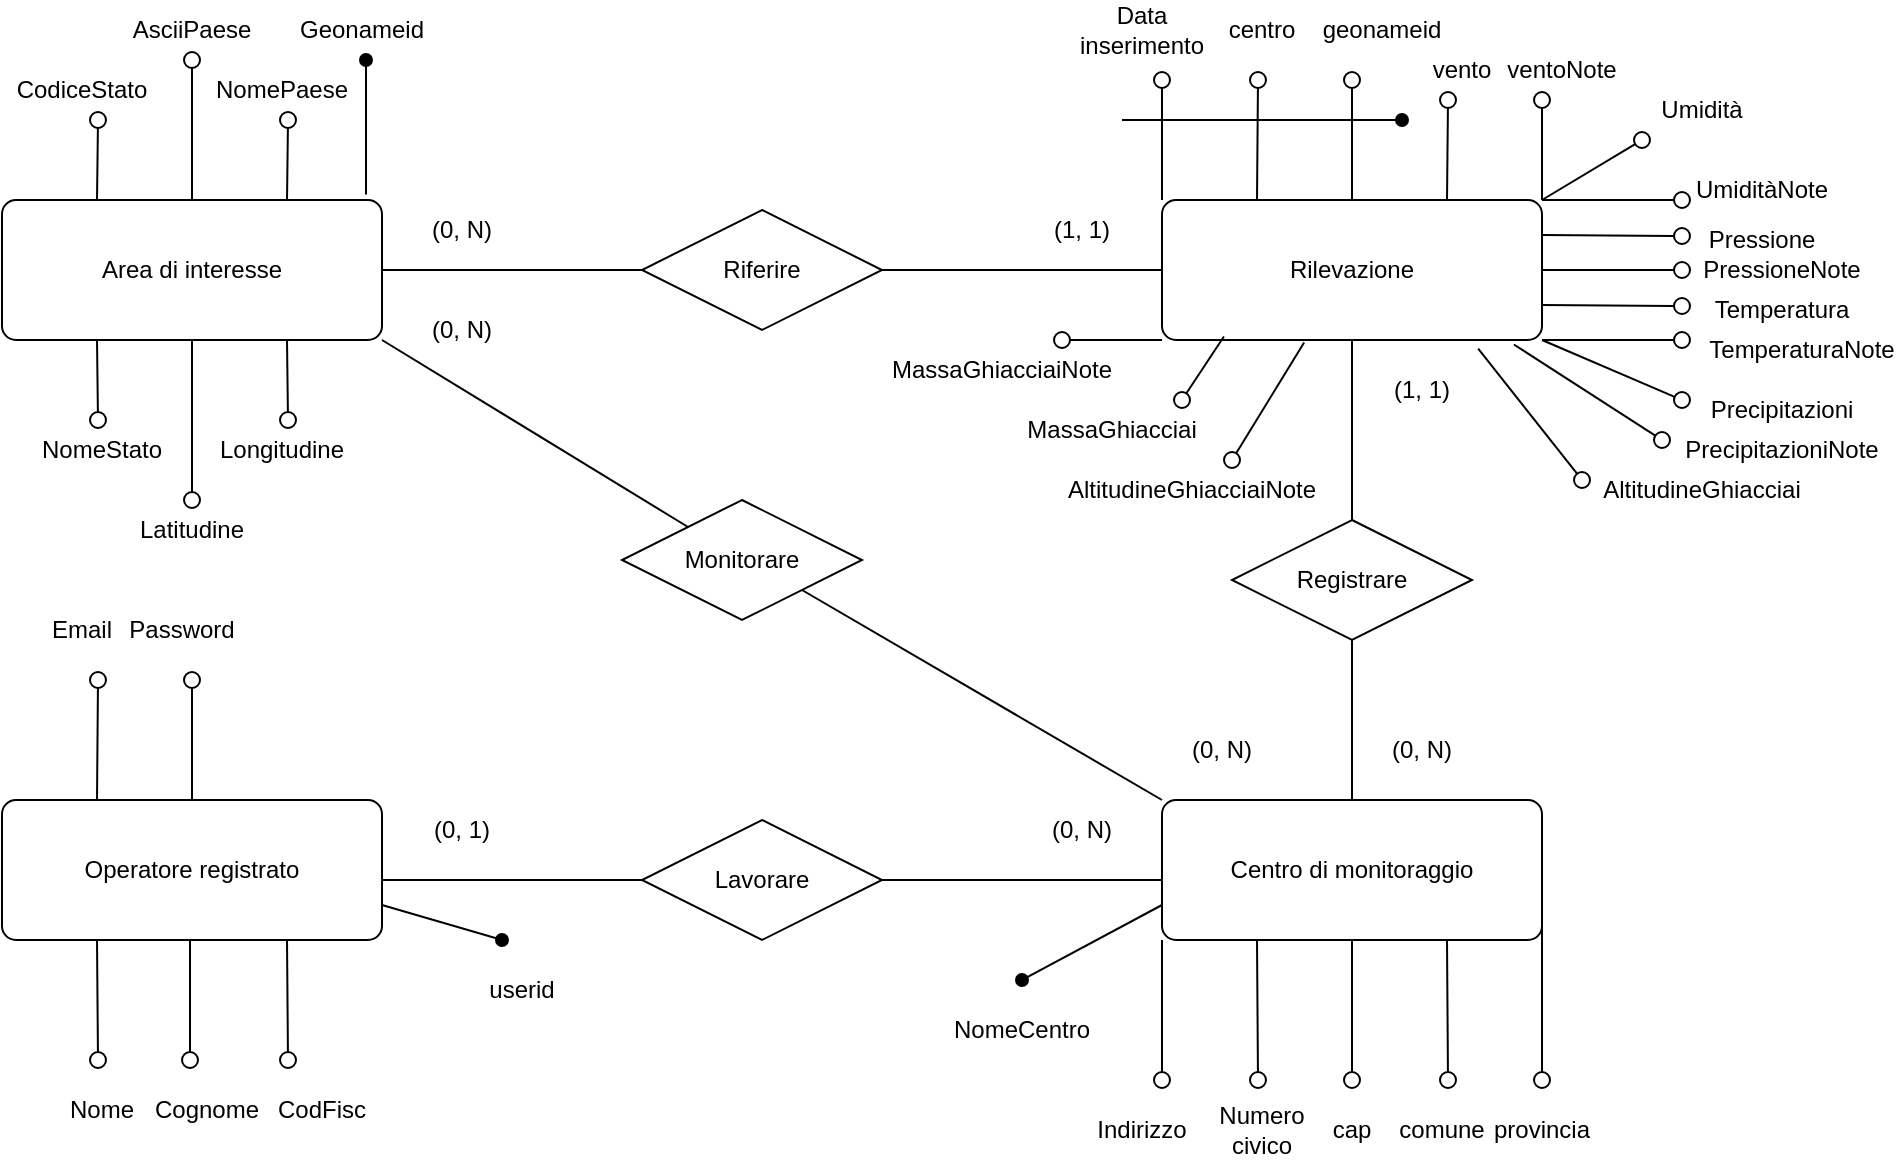 <mxfile version="24.7.1" type="device">
  <diagram name="Pagina-1" id="jU9HJc7hAwwTXGabi62N">
    <mxGraphModel dx="1126" dy="854" grid="1" gridSize="10" guides="1" tooltips="1" connect="1" arrows="1" fold="1" page="1" pageScale="1" pageWidth="850" pageHeight="1100" math="0" shadow="0">
      <root>
        <mxCell id="0" />
        <mxCell id="1" parent="0" />
        <mxCell id="rnOVlCz6w5NwLogFfDd8-4" value="Centro di monitoraggio" style="rounded=1;arcSize=10;whiteSpace=wrap;html=1;align=center;" vertex="1" parent="1">
          <mxGeometry x="610" y="400" width="190" height="70" as="geometry" />
        </mxCell>
        <mxCell id="rnOVlCz6w5NwLogFfDd8-5" value="Rilevazione" style="rounded=1;arcSize=10;whiteSpace=wrap;html=1;align=center;" vertex="1" parent="1">
          <mxGeometry x="610" y="100" width="190" height="70" as="geometry" />
        </mxCell>
        <mxCell id="rnOVlCz6w5NwLogFfDd8-6" value="Monitorare" style="shape=rhombus;perimeter=rhombusPerimeter;whiteSpace=wrap;html=1;align=center;" vertex="1" parent="1">
          <mxGeometry x="340" y="250" width="120" height="60" as="geometry" />
        </mxCell>
        <mxCell id="rnOVlCz6w5NwLogFfDd8-8" value="" style="endArrow=none;html=1;rounded=0;exitX=1;exitY=1;exitDx=0;exitDy=0;" edge="1" parent="1" source="rnOVlCz6w5NwLogFfDd8-13" target="rnOVlCz6w5NwLogFfDd8-6">
          <mxGeometry relative="1" as="geometry">
            <mxPoint x="270" y="170" as="sourcePoint" />
            <mxPoint x="420" y="170" as="targetPoint" />
          </mxGeometry>
        </mxCell>
        <mxCell id="rnOVlCz6w5NwLogFfDd8-9" value="" style="endArrow=none;html=1;rounded=0;exitX=1;exitY=1;exitDx=0;exitDy=0;entryX=0;entryY=0;entryDx=0;entryDy=0;" edge="1" parent="1" source="rnOVlCz6w5NwLogFfDd8-6" target="rnOVlCz6w5NwLogFfDd8-4">
          <mxGeometry relative="1" as="geometry">
            <mxPoint x="440" y="250" as="sourcePoint" />
            <mxPoint x="600" y="250" as="targetPoint" />
          </mxGeometry>
        </mxCell>
        <mxCell id="rnOVlCz6w5NwLogFfDd8-10" value="Registrare" style="shape=rhombus;perimeter=rhombusPerimeter;whiteSpace=wrap;html=1;align=center;" vertex="1" parent="1">
          <mxGeometry x="645" y="260" width="120" height="60" as="geometry" />
        </mxCell>
        <mxCell id="rnOVlCz6w5NwLogFfDd8-11" value="" style="endArrow=none;html=1;rounded=0;exitX=0.5;exitY=0;exitDx=0;exitDy=0;entryX=0.5;entryY=1;entryDx=0;entryDy=0;" edge="1" parent="1" source="rnOVlCz6w5NwLogFfDd8-4" target="rnOVlCz6w5NwLogFfDd8-10">
          <mxGeometry relative="1" as="geometry">
            <mxPoint x="590" y="350" as="sourcePoint" />
            <mxPoint x="750" y="350" as="targetPoint" />
          </mxGeometry>
        </mxCell>
        <mxCell id="rnOVlCz6w5NwLogFfDd8-12" value="" style="endArrow=none;html=1;rounded=0;exitX=0.5;exitY=0;exitDx=0;exitDy=0;entryX=0.5;entryY=1;entryDx=0;entryDy=0;" edge="1" parent="1" source="rnOVlCz6w5NwLogFfDd8-10" target="rnOVlCz6w5NwLogFfDd8-5">
          <mxGeometry relative="1" as="geometry">
            <mxPoint x="600" y="210" as="sourcePoint" />
            <mxPoint x="760" y="210" as="targetPoint" />
          </mxGeometry>
        </mxCell>
        <mxCell id="rnOVlCz6w5NwLogFfDd8-13" value="Area di interesse" style="rounded=1;arcSize=10;whiteSpace=wrap;html=1;align=center;" vertex="1" parent="1">
          <mxGeometry x="30" y="100" width="190" height="70" as="geometry" />
        </mxCell>
        <mxCell id="rnOVlCz6w5NwLogFfDd8-14" value="Operatore registrato" style="rounded=1;arcSize=10;whiteSpace=wrap;html=1;align=center;" vertex="1" parent="1">
          <mxGeometry x="30" y="400" width="190" height="70" as="geometry" />
        </mxCell>
        <mxCell id="rnOVlCz6w5NwLogFfDd8-15" value="Lavorare" style="shape=rhombus;perimeter=rhombusPerimeter;whiteSpace=wrap;html=1;align=center;" vertex="1" parent="1">
          <mxGeometry x="350" y="410" width="120" height="60" as="geometry" />
        </mxCell>
        <mxCell id="rnOVlCz6w5NwLogFfDd8-16" value="" style="endArrow=none;html=1;rounded=0;entryX=0;entryY=0.5;entryDx=0;entryDy=0;" edge="1" parent="1" target="rnOVlCz6w5NwLogFfDd8-15">
          <mxGeometry relative="1" as="geometry">
            <mxPoint x="220" y="440" as="sourcePoint" />
            <mxPoint x="380" y="435" as="targetPoint" />
          </mxGeometry>
        </mxCell>
        <mxCell id="rnOVlCz6w5NwLogFfDd8-17" value="" style="endArrow=none;html=1;rounded=0;exitX=1;exitY=0.5;exitDx=0;exitDy=0;" edge="1" parent="1" source="rnOVlCz6w5NwLogFfDd8-15">
          <mxGeometry relative="1" as="geometry">
            <mxPoint x="480" y="440" as="sourcePoint" />
            <mxPoint x="610" y="440" as="targetPoint" />
          </mxGeometry>
        </mxCell>
        <mxCell id="rnOVlCz6w5NwLogFfDd8-18" value="Riferire" style="shape=rhombus;perimeter=rhombusPerimeter;whiteSpace=wrap;html=1;align=center;" vertex="1" parent="1">
          <mxGeometry x="350" y="105" width="120" height="60" as="geometry" />
        </mxCell>
        <mxCell id="rnOVlCz6w5NwLogFfDd8-19" value="" style="endArrow=none;html=1;rounded=0;entryX=0;entryY=0.5;entryDx=0;entryDy=0;" edge="1" parent="1" target="rnOVlCz6w5NwLogFfDd8-18">
          <mxGeometry relative="1" as="geometry">
            <mxPoint x="220" y="135" as="sourcePoint" />
            <mxPoint x="380" y="135" as="targetPoint" />
          </mxGeometry>
        </mxCell>
        <mxCell id="rnOVlCz6w5NwLogFfDd8-20" value="" style="endArrow=none;html=1;rounded=0;entryX=0;entryY=0.5;entryDx=0;entryDy=0;" edge="1" parent="1" target="rnOVlCz6w5NwLogFfDd8-5">
          <mxGeometry relative="1" as="geometry">
            <mxPoint x="470" y="135" as="sourcePoint" />
            <mxPoint x="630" y="135" as="targetPoint" />
          </mxGeometry>
        </mxCell>
        <mxCell id="rnOVlCz6w5NwLogFfDd8-21" value="(0, 1)" style="text;html=1;align=center;verticalAlign=middle;whiteSpace=wrap;rounded=0;" vertex="1" parent="1">
          <mxGeometry x="230" y="400" width="60" height="30" as="geometry" />
        </mxCell>
        <mxCell id="rnOVlCz6w5NwLogFfDd8-22" value="(0, N)" style="text;html=1;align=center;verticalAlign=middle;whiteSpace=wrap;rounded=0;" vertex="1" parent="1">
          <mxGeometry x="540" y="400" width="60" height="30" as="geometry" />
        </mxCell>
        <mxCell id="rnOVlCz6w5NwLogFfDd8-23" value="(1, 1)" style="text;html=1;align=center;verticalAlign=middle;whiteSpace=wrap;rounded=0;" vertex="1" parent="1">
          <mxGeometry x="710" y="180" width="60" height="30" as="geometry" />
        </mxCell>
        <mxCell id="rnOVlCz6w5NwLogFfDd8-24" value="(0, N)" style="text;html=1;align=center;verticalAlign=middle;whiteSpace=wrap;rounded=0;" vertex="1" parent="1">
          <mxGeometry x="710" y="360" width="60" height="30" as="geometry" />
        </mxCell>
        <mxCell id="rnOVlCz6w5NwLogFfDd8-25" value="(1, 1)" style="text;html=1;align=center;verticalAlign=middle;whiteSpace=wrap;rounded=0;" vertex="1" parent="1">
          <mxGeometry x="540" y="100" width="60" height="30" as="geometry" />
        </mxCell>
        <mxCell id="rnOVlCz6w5NwLogFfDd8-26" value="(0, N)" style="text;html=1;align=center;verticalAlign=middle;whiteSpace=wrap;rounded=0;" vertex="1" parent="1">
          <mxGeometry x="230" y="100" width="60" height="30" as="geometry" />
        </mxCell>
        <mxCell id="rnOVlCz6w5NwLogFfDd8-27" value="(0, N)" style="text;html=1;align=center;verticalAlign=middle;whiteSpace=wrap;rounded=0;" vertex="1" parent="1">
          <mxGeometry x="610" y="360" width="60" height="30" as="geometry" />
        </mxCell>
        <mxCell id="rnOVlCz6w5NwLogFfDd8-28" value="(0, N)" style="text;html=1;align=center;verticalAlign=middle;whiteSpace=wrap;rounded=0;" vertex="1" parent="1">
          <mxGeometry x="230" y="150" width="60" height="30" as="geometry" />
        </mxCell>
        <mxCell id="rnOVlCz6w5NwLogFfDd8-57" value="NomeCentro" style="text;html=1;align=center;verticalAlign=middle;whiteSpace=wrap;rounded=0;" vertex="1" parent="1">
          <mxGeometry x="510" y="500" width="60" height="30" as="geometry" />
        </mxCell>
        <mxCell id="rnOVlCz6w5NwLogFfDd8-63" value="" style="endArrow=none;html=1;rounded=0;align=center;verticalAlign=top;endFill=0;labelBackgroundColor=none;endSize=6;startArrow=oval;startFill=1;entryX=0;entryY=0.75;entryDx=0;entryDy=0;" edge="1" parent="1" target="rnOVlCz6w5NwLogFfDd8-4">
          <mxGeometry relative="1" as="geometry">
            <mxPoint x="540" y="490" as="sourcePoint" />
            <mxPoint x="360" y="550" as="targetPoint" />
          </mxGeometry>
        </mxCell>
        <mxCell id="rnOVlCz6w5NwLogFfDd8-64" value="" style="html=1;verticalAlign=bottom;labelBackgroundColor=none;endArrow=oval;endFill=0;endSize=8;rounded=0;" edge="1" parent="1">
          <mxGeometry width="160" relative="1" as="geometry">
            <mxPoint x="800" y="460" as="sourcePoint" />
            <mxPoint x="800" y="540" as="targetPoint" />
          </mxGeometry>
        </mxCell>
        <mxCell id="rnOVlCz6w5NwLogFfDd8-66" value="" style="html=1;verticalAlign=bottom;labelBackgroundColor=none;endArrow=oval;endFill=0;endSize=8;rounded=0;exitX=0.75;exitY=1;exitDx=0;exitDy=0;" edge="1" parent="1" source="rnOVlCz6w5NwLogFfDd8-4">
          <mxGeometry width="160" relative="1" as="geometry">
            <mxPoint x="810" y="480" as="sourcePoint" />
            <mxPoint x="753" y="540" as="targetPoint" />
          </mxGeometry>
        </mxCell>
        <mxCell id="rnOVlCz6w5NwLogFfDd8-67" value="" style="html=1;verticalAlign=bottom;labelBackgroundColor=none;endArrow=oval;endFill=0;endSize=8;rounded=0;exitX=0.5;exitY=1;exitDx=0;exitDy=0;" edge="1" parent="1" source="rnOVlCz6w5NwLogFfDd8-4">
          <mxGeometry width="160" relative="1" as="geometry">
            <mxPoint x="820" y="490" as="sourcePoint" />
            <mxPoint x="705" y="540" as="targetPoint" />
          </mxGeometry>
        </mxCell>
        <mxCell id="rnOVlCz6w5NwLogFfDd8-68" value="" style="html=1;verticalAlign=bottom;labelBackgroundColor=none;endArrow=oval;endFill=0;endSize=8;rounded=0;exitX=0.25;exitY=1;exitDx=0;exitDy=0;" edge="1" parent="1" source="rnOVlCz6w5NwLogFfDd8-4">
          <mxGeometry width="160" relative="1" as="geometry">
            <mxPoint x="830" y="500" as="sourcePoint" />
            <mxPoint x="658" y="540" as="targetPoint" />
          </mxGeometry>
        </mxCell>
        <mxCell id="rnOVlCz6w5NwLogFfDd8-69" value="" style="html=1;verticalAlign=bottom;labelBackgroundColor=none;endArrow=oval;endFill=0;endSize=8;rounded=0;exitX=0;exitY=1;exitDx=0;exitDy=0;" edge="1" parent="1" source="rnOVlCz6w5NwLogFfDd8-4">
          <mxGeometry width="160" relative="1" as="geometry">
            <mxPoint x="610" y="470" as="sourcePoint" />
            <mxPoint x="610" y="540" as="targetPoint" />
          </mxGeometry>
        </mxCell>
        <mxCell id="rnOVlCz6w5NwLogFfDd8-70" value="Indirizzo" style="text;html=1;align=center;verticalAlign=middle;whiteSpace=wrap;rounded=0;" vertex="1" parent="1">
          <mxGeometry x="570" y="550" width="60" height="30" as="geometry" />
        </mxCell>
        <mxCell id="rnOVlCz6w5NwLogFfDd8-71" value="Numero civico" style="text;html=1;align=center;verticalAlign=middle;whiteSpace=wrap;rounded=0;" vertex="1" parent="1">
          <mxGeometry x="630" y="550" width="60" height="30" as="geometry" />
        </mxCell>
        <mxCell id="rnOVlCz6w5NwLogFfDd8-72" value="cap" style="text;html=1;align=center;verticalAlign=middle;whiteSpace=wrap;rounded=0;" vertex="1" parent="1">
          <mxGeometry x="685" y="550" width="40" height="30" as="geometry" />
        </mxCell>
        <mxCell id="rnOVlCz6w5NwLogFfDd8-74" value="comune" style="text;html=1;align=center;verticalAlign=middle;whiteSpace=wrap;rounded=0;" vertex="1" parent="1">
          <mxGeometry x="730" y="550" width="40" height="30" as="geometry" />
        </mxCell>
        <mxCell id="rnOVlCz6w5NwLogFfDd8-75" value="provincia" style="text;html=1;align=center;verticalAlign=middle;whiteSpace=wrap;rounded=0;" vertex="1" parent="1">
          <mxGeometry x="780" y="550" width="40" height="30" as="geometry" />
        </mxCell>
        <mxCell id="rnOVlCz6w5NwLogFfDd8-76" value="" style="endArrow=none;html=1;rounded=0;align=center;verticalAlign=top;endFill=0;labelBackgroundColor=none;endSize=6;startArrow=oval;startFill=1;entryX=1;entryY=0.75;entryDx=0;entryDy=0;" edge="1" parent="1" target="rnOVlCz6w5NwLogFfDd8-14">
          <mxGeometry relative="1" as="geometry">
            <mxPoint x="280" y="470" as="sourcePoint" />
            <mxPoint x="240" y="493" as="targetPoint" />
          </mxGeometry>
        </mxCell>
        <mxCell id="rnOVlCz6w5NwLogFfDd8-77" value="userid" style="text;html=1;align=center;verticalAlign=middle;whiteSpace=wrap;rounded=0;" vertex="1" parent="1">
          <mxGeometry x="270" y="480" width="40" height="30" as="geometry" />
        </mxCell>
        <mxCell id="rnOVlCz6w5NwLogFfDd8-78" value="" style="html=1;verticalAlign=bottom;labelBackgroundColor=none;endArrow=oval;endFill=0;endSize=8;rounded=0;exitX=0.75;exitY=1;exitDx=0;exitDy=0;" edge="1" parent="1" source="rnOVlCz6w5NwLogFfDd8-14">
          <mxGeometry width="160" relative="1" as="geometry">
            <mxPoint x="200" y="480" as="sourcePoint" />
            <mxPoint x="173" y="530" as="targetPoint" />
          </mxGeometry>
        </mxCell>
        <mxCell id="rnOVlCz6w5NwLogFfDd8-79" value="" style="html=1;verticalAlign=bottom;labelBackgroundColor=none;endArrow=oval;endFill=0;endSize=8;rounded=0;" edge="1" parent="1">
          <mxGeometry width="160" relative="1" as="geometry">
            <mxPoint x="124" y="470" as="sourcePoint" />
            <mxPoint x="124" y="530" as="targetPoint" />
          </mxGeometry>
        </mxCell>
        <mxCell id="rnOVlCz6w5NwLogFfDd8-80" value="" style="html=1;verticalAlign=bottom;labelBackgroundColor=none;endArrow=oval;endFill=0;endSize=8;rounded=0;exitX=0.25;exitY=1;exitDx=0;exitDy=0;" edge="1" parent="1" source="rnOVlCz6w5NwLogFfDd8-14">
          <mxGeometry width="160" relative="1" as="geometry">
            <mxPoint x="70" y="480" as="sourcePoint" />
            <mxPoint x="78" y="530" as="targetPoint" />
          </mxGeometry>
        </mxCell>
        <mxCell id="rnOVlCz6w5NwLogFfDd8-81" value="CodFisc" style="text;html=1;align=center;verticalAlign=middle;whiteSpace=wrap;rounded=0;" vertex="1" parent="1">
          <mxGeometry x="170" y="540" width="40" height="30" as="geometry" />
        </mxCell>
        <mxCell id="rnOVlCz6w5NwLogFfDd8-82" value="Cognome" style="text;html=1;align=center;verticalAlign=middle;whiteSpace=wrap;rounded=0;" vertex="1" parent="1">
          <mxGeometry x="120" y="540" width="25" height="30" as="geometry" />
        </mxCell>
        <mxCell id="rnOVlCz6w5NwLogFfDd8-83" value="Nome" style="text;html=1;align=center;verticalAlign=middle;whiteSpace=wrap;rounded=0;" vertex="1" parent="1">
          <mxGeometry x="60" y="540" width="40" height="30" as="geometry" />
        </mxCell>
        <mxCell id="rnOVlCz6w5NwLogFfDd8-84" value="" style="html=1;verticalAlign=bottom;labelBackgroundColor=none;endArrow=oval;endFill=0;endSize=8;rounded=0;exitX=0.25;exitY=0;exitDx=0;exitDy=0;" edge="1" parent="1" source="rnOVlCz6w5NwLogFfDd8-14">
          <mxGeometry width="160" relative="1" as="geometry">
            <mxPoint x="88" y="480" as="sourcePoint" />
            <mxPoint x="78" y="340" as="targetPoint" />
          </mxGeometry>
        </mxCell>
        <mxCell id="rnOVlCz6w5NwLogFfDd8-85" value="Email" style="text;html=1;align=center;verticalAlign=middle;whiteSpace=wrap;rounded=0;" vertex="1" parent="1">
          <mxGeometry x="50" y="300" width="40" height="30" as="geometry" />
        </mxCell>
        <mxCell id="rnOVlCz6w5NwLogFfDd8-87" value="" style="html=1;verticalAlign=bottom;labelBackgroundColor=none;endArrow=oval;endFill=0;endSize=8;rounded=0;exitX=0.5;exitY=0;exitDx=0;exitDy=0;" edge="1" parent="1" source="rnOVlCz6w5NwLogFfDd8-14">
          <mxGeometry width="160" relative="1" as="geometry">
            <mxPoint x="88" y="410" as="sourcePoint" />
            <mxPoint x="125" y="340" as="targetPoint" />
          </mxGeometry>
        </mxCell>
        <mxCell id="rnOVlCz6w5NwLogFfDd8-89" value="Password" style="text;html=1;align=center;verticalAlign=middle;whiteSpace=wrap;rounded=0;" vertex="1" parent="1">
          <mxGeometry x="100" y="300" width="40" height="30" as="geometry" />
        </mxCell>
        <mxCell id="rnOVlCz6w5NwLogFfDd8-91" value="" style="endArrow=none;html=1;rounded=0;align=center;verticalAlign=top;endFill=0;labelBackgroundColor=none;endSize=6;startArrow=oval;startFill=1;entryX=0.958;entryY=-0.039;entryDx=0;entryDy=0;entryPerimeter=0;" edge="1" parent="1" target="rnOVlCz6w5NwLogFfDd8-13">
          <mxGeometry relative="1" as="geometry">
            <mxPoint x="212" y="30" as="sourcePoint" />
            <mxPoint x="190" y="70" as="targetPoint" />
          </mxGeometry>
        </mxCell>
        <mxCell id="rnOVlCz6w5NwLogFfDd8-92" value="Geonameid" style="text;html=1;align=center;verticalAlign=middle;whiteSpace=wrap;rounded=0;" vertex="1" parent="1">
          <mxGeometry x="190" width="40" height="30" as="geometry" />
        </mxCell>
        <mxCell id="rnOVlCz6w5NwLogFfDd8-94" value="" style="html=1;verticalAlign=bottom;labelBackgroundColor=none;endArrow=oval;endFill=0;endSize=8;rounded=0;exitX=0.75;exitY=0;exitDx=0;exitDy=0;" edge="1" parent="1" source="rnOVlCz6w5NwLogFfDd8-13">
          <mxGeometry width="160" relative="1" as="geometry">
            <mxPoint x="160" y="100" as="sourcePoint" />
            <mxPoint x="173" y="60" as="targetPoint" />
          </mxGeometry>
        </mxCell>
        <mxCell id="rnOVlCz6w5NwLogFfDd8-96" value="NomePaese" style="text;html=1;align=center;verticalAlign=middle;whiteSpace=wrap;rounded=0;" vertex="1" parent="1">
          <mxGeometry x="150" y="30" width="40" height="30" as="geometry" />
        </mxCell>
        <mxCell id="rnOVlCz6w5NwLogFfDd8-97" value="" style="html=1;verticalAlign=bottom;labelBackgroundColor=none;endArrow=oval;endFill=0;endSize=8;rounded=0;exitX=0.5;exitY=0;exitDx=0;exitDy=0;" edge="1" parent="1" source="rnOVlCz6w5NwLogFfDd8-13">
          <mxGeometry width="160" relative="1" as="geometry">
            <mxPoint x="183" y="110" as="sourcePoint" />
            <mxPoint x="125" y="30" as="targetPoint" />
          </mxGeometry>
        </mxCell>
        <mxCell id="rnOVlCz6w5NwLogFfDd8-98" value="AsciiPaese" style="text;html=1;align=center;verticalAlign=middle;whiteSpace=wrap;rounded=0;" vertex="1" parent="1">
          <mxGeometry x="105" width="40" height="30" as="geometry" />
        </mxCell>
        <mxCell id="rnOVlCz6w5NwLogFfDd8-99" value="" style="html=1;verticalAlign=bottom;labelBackgroundColor=none;endArrow=oval;endFill=0;endSize=8;rounded=0;exitX=0.25;exitY=0;exitDx=0;exitDy=0;" edge="1" parent="1" source="rnOVlCz6w5NwLogFfDd8-13">
          <mxGeometry width="160" relative="1" as="geometry">
            <mxPoint x="69.38" y="100" as="sourcePoint" />
            <mxPoint x="78" y="60" as="targetPoint" />
          </mxGeometry>
        </mxCell>
        <mxCell id="rnOVlCz6w5NwLogFfDd8-100" value="CodiceStato" style="text;html=1;align=center;verticalAlign=middle;whiteSpace=wrap;rounded=0;" vertex="1" parent="1">
          <mxGeometry x="50" y="30" width="40" height="30" as="geometry" />
        </mxCell>
        <mxCell id="rnOVlCz6w5NwLogFfDd8-101" value="" style="html=1;verticalAlign=bottom;labelBackgroundColor=none;endArrow=oval;endFill=0;endSize=8;rounded=0;exitX=0.25;exitY=1;exitDx=0;exitDy=0;" edge="1" parent="1" source="rnOVlCz6w5NwLogFfDd8-13">
          <mxGeometry width="160" relative="1" as="geometry">
            <mxPoint x="88" y="110" as="sourcePoint" />
            <mxPoint x="78" y="210" as="targetPoint" />
          </mxGeometry>
        </mxCell>
        <mxCell id="rnOVlCz6w5NwLogFfDd8-102" value="NomeStato" style="text;html=1;align=center;verticalAlign=middle;whiteSpace=wrap;rounded=0;" vertex="1" parent="1">
          <mxGeometry x="60" y="210" width="40" height="30" as="geometry" />
        </mxCell>
        <mxCell id="rnOVlCz6w5NwLogFfDd8-103" value="" style="html=1;verticalAlign=bottom;labelBackgroundColor=none;endArrow=oval;endFill=0;endSize=8;rounded=0;exitX=0.5;exitY=1;exitDx=0;exitDy=0;" edge="1" parent="1" source="rnOVlCz6w5NwLogFfDd8-13">
          <mxGeometry width="160" relative="1" as="geometry">
            <mxPoint x="135" y="110" as="sourcePoint" />
            <mxPoint x="125" y="250" as="targetPoint" />
          </mxGeometry>
        </mxCell>
        <mxCell id="rnOVlCz6w5NwLogFfDd8-104" value="Latitudine" style="text;html=1;align=center;verticalAlign=middle;whiteSpace=wrap;rounded=0;" vertex="1" parent="1">
          <mxGeometry x="105" y="250" width="40" height="30" as="geometry" />
        </mxCell>
        <mxCell id="rnOVlCz6w5NwLogFfDd8-105" value="" style="html=1;verticalAlign=bottom;labelBackgroundColor=none;endArrow=oval;endFill=0;endSize=8;rounded=0;exitX=0.75;exitY=1;exitDx=0;exitDy=0;" edge="1" parent="1" source="rnOVlCz6w5NwLogFfDd8-13">
          <mxGeometry width="160" relative="1" as="geometry">
            <mxPoint x="88" y="180" as="sourcePoint" />
            <mxPoint x="173" y="210" as="targetPoint" />
          </mxGeometry>
        </mxCell>
        <mxCell id="rnOVlCz6w5NwLogFfDd8-106" value="Longitudine" style="text;html=1;align=center;verticalAlign=middle;whiteSpace=wrap;rounded=0;" vertex="1" parent="1">
          <mxGeometry x="150" y="210" width="40" height="30" as="geometry" />
        </mxCell>
        <mxCell id="rnOVlCz6w5NwLogFfDd8-107" value="" style="html=1;verticalAlign=bottom;labelBackgroundColor=none;endArrow=oval;endFill=0;endSize=8;rounded=0;exitX=0;exitY=0;exitDx=0;exitDy=0;" edge="1" parent="1" source="rnOVlCz6w5NwLogFfDd8-5">
          <mxGeometry width="160" relative="1" as="geometry">
            <mxPoint x="700" y="20" as="sourcePoint" />
            <mxPoint x="610" y="40" as="targetPoint" />
          </mxGeometry>
        </mxCell>
        <mxCell id="rnOVlCz6w5NwLogFfDd8-108" value="" style="html=1;verticalAlign=bottom;labelBackgroundColor=none;endArrow=oval;endFill=0;endSize=8;rounded=0;exitX=0.25;exitY=0;exitDx=0;exitDy=0;" edge="1" parent="1" source="rnOVlCz6w5NwLogFfDd8-5">
          <mxGeometry width="160" relative="1" as="geometry">
            <mxPoint x="620" y="110" as="sourcePoint" />
            <mxPoint x="658" y="40" as="targetPoint" />
          </mxGeometry>
        </mxCell>
        <mxCell id="rnOVlCz6w5NwLogFfDd8-109" value="" style="html=1;verticalAlign=bottom;labelBackgroundColor=none;endArrow=oval;endFill=0;endSize=8;rounded=0;exitX=0.5;exitY=0;exitDx=0;exitDy=0;" edge="1" parent="1" source="rnOVlCz6w5NwLogFfDd8-5">
          <mxGeometry width="160" relative="1" as="geometry">
            <mxPoint x="630" y="120" as="sourcePoint" />
            <mxPoint x="705" y="40" as="targetPoint" />
          </mxGeometry>
        </mxCell>
        <mxCell id="rnOVlCz6w5NwLogFfDd8-110" value="Data inserimento" style="text;html=1;align=center;verticalAlign=middle;whiteSpace=wrap;rounded=0;" vertex="1" parent="1">
          <mxGeometry x="580" width="40" height="30" as="geometry" />
        </mxCell>
        <mxCell id="rnOVlCz6w5NwLogFfDd8-111" value="centro" style="text;html=1;align=center;verticalAlign=middle;whiteSpace=wrap;rounded=0;" vertex="1" parent="1">
          <mxGeometry x="640" width="40" height="30" as="geometry" />
        </mxCell>
        <mxCell id="rnOVlCz6w5NwLogFfDd8-112" value="geonameid" style="text;html=1;align=center;verticalAlign=middle;whiteSpace=wrap;rounded=0;" vertex="1" parent="1">
          <mxGeometry x="700" width="40" height="30" as="geometry" />
        </mxCell>
        <mxCell id="rnOVlCz6w5NwLogFfDd8-113" value="" style="endArrow=none;html=1;rounded=0;align=center;verticalAlign=top;endFill=0;labelBackgroundColor=none;endSize=6;startArrow=oval;startFill=1;entryX=0;entryY=0.75;entryDx=0;entryDy=0;" edge="1" parent="1">
          <mxGeometry relative="1" as="geometry">
            <mxPoint x="730" y="60" as="sourcePoint" />
            <mxPoint x="590" y="60" as="targetPoint" />
          </mxGeometry>
        </mxCell>
        <mxCell id="rnOVlCz6w5NwLogFfDd8-114" value="" style="html=1;verticalAlign=bottom;labelBackgroundColor=none;endArrow=oval;endFill=0;endSize=8;rounded=0;exitX=0.75;exitY=0;exitDx=0;exitDy=0;" edge="1" parent="1" source="rnOVlCz6w5NwLogFfDd8-5">
          <mxGeometry width="160" relative="1" as="geometry">
            <mxPoint x="668" y="110" as="sourcePoint" />
            <mxPoint x="753" y="50" as="targetPoint" />
          </mxGeometry>
        </mxCell>
        <mxCell id="rnOVlCz6w5NwLogFfDd8-115" value="vento" style="text;html=1;align=center;verticalAlign=middle;whiteSpace=wrap;rounded=0;" vertex="1" parent="1">
          <mxGeometry x="740" y="20" width="40" height="30" as="geometry" />
        </mxCell>
        <mxCell id="rnOVlCz6w5NwLogFfDd8-116" value="" style="html=1;verticalAlign=bottom;labelBackgroundColor=none;endArrow=oval;endFill=0;endSize=8;rounded=0;exitX=1;exitY=0;exitDx=0;exitDy=0;" edge="1" parent="1" source="rnOVlCz6w5NwLogFfDd8-5">
          <mxGeometry width="160" relative="1" as="geometry">
            <mxPoint x="763" y="110" as="sourcePoint" />
            <mxPoint x="800" y="50" as="targetPoint" />
          </mxGeometry>
        </mxCell>
        <mxCell id="rnOVlCz6w5NwLogFfDd8-118" value="ventoNote" style="text;html=1;align=center;verticalAlign=middle;whiteSpace=wrap;rounded=0;" vertex="1" parent="1">
          <mxGeometry x="790" y="20" width="40" height="30" as="geometry" />
        </mxCell>
        <mxCell id="rnOVlCz6w5NwLogFfDd8-119" value="" style="html=1;verticalAlign=bottom;labelBackgroundColor=none;endArrow=oval;endFill=0;endSize=8;rounded=0;exitX=1;exitY=0;exitDx=0;exitDy=0;" edge="1" parent="1" source="rnOVlCz6w5NwLogFfDd8-5">
          <mxGeometry width="160" relative="1" as="geometry">
            <mxPoint x="810" y="110" as="sourcePoint" />
            <mxPoint x="850" y="70" as="targetPoint" />
          </mxGeometry>
        </mxCell>
        <mxCell id="rnOVlCz6w5NwLogFfDd8-120" value="Umidità" style="text;html=1;align=center;verticalAlign=middle;whiteSpace=wrap;rounded=0;" vertex="1" parent="1">
          <mxGeometry x="860" y="40" width="40" height="30" as="geometry" />
        </mxCell>
        <mxCell id="rnOVlCz6w5NwLogFfDd8-121" value="" style="html=1;verticalAlign=bottom;labelBackgroundColor=none;endArrow=oval;endFill=0;endSize=8;rounded=0;" edge="1" parent="1">
          <mxGeometry width="160" relative="1" as="geometry">
            <mxPoint x="800" y="100" as="sourcePoint" />
            <mxPoint x="870" y="100" as="targetPoint" />
          </mxGeometry>
        </mxCell>
        <mxCell id="rnOVlCz6w5NwLogFfDd8-123" value="UmiditàNote" style="text;html=1;align=center;verticalAlign=middle;whiteSpace=wrap;rounded=0;" vertex="1" parent="1">
          <mxGeometry x="890" y="80" width="40" height="30" as="geometry" />
        </mxCell>
        <mxCell id="rnOVlCz6w5NwLogFfDd8-124" value="" style="html=1;verticalAlign=bottom;labelBackgroundColor=none;endArrow=oval;endFill=0;endSize=8;rounded=0;exitX=1;exitY=0.25;exitDx=0;exitDy=0;" edge="1" parent="1" source="rnOVlCz6w5NwLogFfDd8-5">
          <mxGeometry width="160" relative="1" as="geometry">
            <mxPoint x="810" y="163" as="sourcePoint" />
            <mxPoint x="870" y="118" as="targetPoint" />
          </mxGeometry>
        </mxCell>
        <mxCell id="rnOVlCz6w5NwLogFfDd8-125" value="Pressione" style="text;html=1;align=center;verticalAlign=middle;whiteSpace=wrap;rounded=0;" vertex="1" parent="1">
          <mxGeometry x="890" y="105" width="40" height="30" as="geometry" />
        </mxCell>
        <mxCell id="rnOVlCz6w5NwLogFfDd8-127" value="" style="html=1;verticalAlign=bottom;labelBackgroundColor=none;endArrow=oval;endFill=0;endSize=8;rounded=0;exitX=1;exitY=0.5;exitDx=0;exitDy=0;" edge="1" parent="1" source="rnOVlCz6w5NwLogFfDd8-5">
          <mxGeometry width="160" relative="1" as="geometry">
            <mxPoint x="810" y="128" as="sourcePoint" />
            <mxPoint x="870" y="135" as="targetPoint" />
          </mxGeometry>
        </mxCell>
        <mxCell id="rnOVlCz6w5NwLogFfDd8-128" value="PressioneNote" style="text;html=1;align=center;verticalAlign=middle;whiteSpace=wrap;rounded=0;" vertex="1" parent="1">
          <mxGeometry x="900" y="120" width="40" height="30" as="geometry" />
        </mxCell>
        <mxCell id="rnOVlCz6w5NwLogFfDd8-129" value="" style="html=1;verticalAlign=bottom;labelBackgroundColor=none;endArrow=oval;endFill=0;endSize=8;rounded=0;exitX=1;exitY=0.75;exitDx=0;exitDy=0;" edge="1" parent="1" source="rnOVlCz6w5NwLogFfDd8-5">
          <mxGeometry width="160" relative="1" as="geometry">
            <mxPoint x="810" y="145" as="sourcePoint" />
            <mxPoint x="870" y="153" as="targetPoint" />
          </mxGeometry>
        </mxCell>
        <mxCell id="rnOVlCz6w5NwLogFfDd8-130" value="Temperatura" style="text;html=1;align=center;verticalAlign=middle;whiteSpace=wrap;rounded=0;" vertex="1" parent="1">
          <mxGeometry x="900" y="140" width="40" height="30" as="geometry" />
        </mxCell>
        <mxCell id="rnOVlCz6w5NwLogFfDd8-131" value="" style="html=1;verticalAlign=bottom;labelBackgroundColor=none;endArrow=oval;endFill=0;endSize=8;rounded=0;exitX=1;exitY=1;exitDx=0;exitDy=0;" edge="1" parent="1" source="rnOVlCz6w5NwLogFfDd8-5">
          <mxGeometry width="160" relative="1" as="geometry">
            <mxPoint x="810" y="163" as="sourcePoint" />
            <mxPoint x="870" y="170" as="targetPoint" />
          </mxGeometry>
        </mxCell>
        <mxCell id="rnOVlCz6w5NwLogFfDd8-133" value="TemperaturaNote" style="text;html=1;align=center;verticalAlign=middle;whiteSpace=wrap;rounded=0;" vertex="1" parent="1">
          <mxGeometry x="910" y="160" width="40" height="30" as="geometry" />
        </mxCell>
        <mxCell id="rnOVlCz6w5NwLogFfDd8-134" value="" style="html=1;verticalAlign=bottom;labelBackgroundColor=none;endArrow=oval;endFill=0;endSize=8;rounded=0;exitX=1;exitY=1;exitDx=0;exitDy=0;" edge="1" parent="1" source="rnOVlCz6w5NwLogFfDd8-5">
          <mxGeometry width="160" relative="1" as="geometry">
            <mxPoint x="810" y="180" as="sourcePoint" />
            <mxPoint x="870" y="200" as="targetPoint" />
          </mxGeometry>
        </mxCell>
        <mxCell id="rnOVlCz6w5NwLogFfDd8-135" value="Precipitazioni" style="text;html=1;align=center;verticalAlign=middle;whiteSpace=wrap;rounded=0;" vertex="1" parent="1">
          <mxGeometry x="900" y="190" width="40" height="30" as="geometry" />
        </mxCell>
        <mxCell id="rnOVlCz6w5NwLogFfDd8-136" value="" style="html=1;verticalAlign=bottom;labelBackgroundColor=none;endArrow=oval;endFill=0;endSize=8;rounded=0;exitX=0.926;exitY=1.032;exitDx=0;exitDy=0;exitPerimeter=0;" edge="1" parent="1" source="rnOVlCz6w5NwLogFfDd8-5">
          <mxGeometry width="160" relative="1" as="geometry">
            <mxPoint x="810" y="180" as="sourcePoint" />
            <mxPoint x="860" y="220" as="targetPoint" />
          </mxGeometry>
        </mxCell>
        <mxCell id="rnOVlCz6w5NwLogFfDd8-137" value="PrecipitazioniNote" style="text;html=1;align=center;verticalAlign=middle;whiteSpace=wrap;rounded=0;" vertex="1" parent="1">
          <mxGeometry x="900" y="210" width="40" height="30" as="geometry" />
        </mxCell>
        <mxCell id="rnOVlCz6w5NwLogFfDd8-138" value="" style="html=1;verticalAlign=bottom;labelBackgroundColor=none;endArrow=oval;endFill=0;endSize=8;rounded=0;exitX=0.832;exitY=1.061;exitDx=0;exitDy=0;exitPerimeter=0;" edge="1" parent="1" source="rnOVlCz6w5NwLogFfDd8-5">
          <mxGeometry width="160" relative="1" as="geometry">
            <mxPoint x="796" y="182" as="sourcePoint" />
            <mxPoint x="820" y="240" as="targetPoint" />
          </mxGeometry>
        </mxCell>
        <mxCell id="rnOVlCz6w5NwLogFfDd8-139" value="AltitudineGhiacciai" style="text;html=1;align=center;verticalAlign=middle;whiteSpace=wrap;rounded=0;" vertex="1" parent="1">
          <mxGeometry x="860" y="230" width="40" height="30" as="geometry" />
        </mxCell>
        <mxCell id="rnOVlCz6w5NwLogFfDd8-140" value="" style="html=1;verticalAlign=bottom;labelBackgroundColor=none;endArrow=oval;endFill=0;endSize=8;rounded=0;exitX=0.374;exitY=1.018;exitDx=0;exitDy=0;exitPerimeter=0;entryX=1;entryY=0;entryDx=0;entryDy=0;" edge="1" parent="1" source="rnOVlCz6w5NwLogFfDd8-5" target="rnOVlCz6w5NwLogFfDd8-141">
          <mxGeometry width="160" relative="1" as="geometry">
            <mxPoint x="778" y="184" as="sourcePoint" />
            <mxPoint x="660" y="210" as="targetPoint" />
          </mxGeometry>
        </mxCell>
        <mxCell id="rnOVlCz6w5NwLogFfDd8-141" value="AltitudineGhiacciaiNote" style="text;html=1;align=center;verticalAlign=middle;whiteSpace=wrap;rounded=0;" vertex="1" parent="1">
          <mxGeometry x="605" y="230" width="40" height="30" as="geometry" />
        </mxCell>
        <mxCell id="rnOVlCz6w5NwLogFfDd8-142" value="" style="html=1;verticalAlign=bottom;labelBackgroundColor=none;endArrow=oval;endFill=0;endSize=8;rounded=0;exitX=0.163;exitY=0.975;exitDx=0;exitDy=0;exitPerimeter=0;" edge="1" parent="1" source="rnOVlCz6w5NwLogFfDd8-5">
          <mxGeometry width="160" relative="1" as="geometry">
            <mxPoint x="691" y="181" as="sourcePoint" />
            <mxPoint x="620" y="200" as="targetPoint" />
          </mxGeometry>
        </mxCell>
        <mxCell id="rnOVlCz6w5NwLogFfDd8-143" value="MassaGhiacciai" style="text;html=1;align=center;verticalAlign=middle;whiteSpace=wrap;rounded=0;" vertex="1" parent="1">
          <mxGeometry x="565" y="200" width="40" height="30" as="geometry" />
        </mxCell>
        <mxCell id="rnOVlCz6w5NwLogFfDd8-144" value="" style="html=1;verticalAlign=bottom;labelBackgroundColor=none;endArrow=oval;endFill=0;endSize=8;rounded=0;exitX=0;exitY=1;exitDx=0;exitDy=0;" edge="1" parent="1" source="rnOVlCz6w5NwLogFfDd8-5">
          <mxGeometry width="160" relative="1" as="geometry">
            <mxPoint x="651" y="178" as="sourcePoint" />
            <mxPoint x="560" y="170" as="targetPoint" />
          </mxGeometry>
        </mxCell>
        <mxCell id="rnOVlCz6w5NwLogFfDd8-145" value="MassaGhiacciaiNote" style="text;html=1;align=center;verticalAlign=middle;whiteSpace=wrap;rounded=0;" vertex="1" parent="1">
          <mxGeometry x="510" y="170" width="40" height="30" as="geometry" />
        </mxCell>
      </root>
    </mxGraphModel>
  </diagram>
</mxfile>
